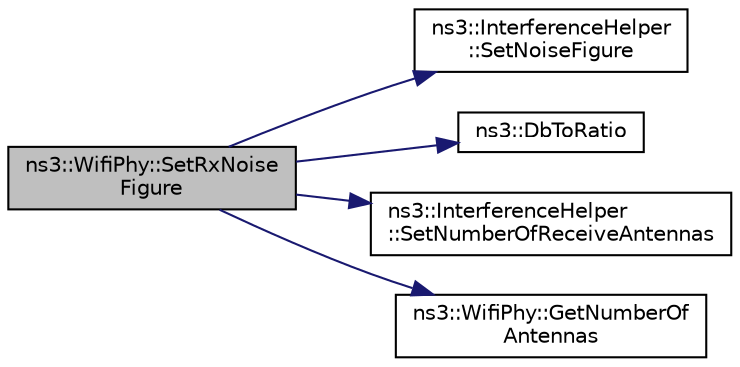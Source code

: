 digraph "ns3::WifiPhy::SetRxNoiseFigure"
{
  edge [fontname="Helvetica",fontsize="10",labelfontname="Helvetica",labelfontsize="10"];
  node [fontname="Helvetica",fontsize="10",shape=record];
  rankdir="LR";
  Node1 [label="ns3::WifiPhy::SetRxNoise\lFigure",height=0.2,width=0.4,color="black", fillcolor="grey75", style="filled", fontcolor="black"];
  Node1 -> Node2 [color="midnightblue",fontsize="10",style="solid"];
  Node2 [label="ns3::InterferenceHelper\l::SetNoiseFigure",height=0.2,width=0.4,color="black", fillcolor="white", style="filled",URL="$dc/d0f/classns3_1_1InterferenceHelper.html#a1af28f6f5d6efc23229e1d25d99c0e9e"];
  Node1 -> Node3 [color="midnightblue",fontsize="10",style="solid"];
  Node3 [label="ns3::DbToRatio",height=0.2,width=0.4,color="black", fillcolor="white", style="filled",URL="$d7/d2e/namespacens3.html#a9bcb737f8802285d6bf0581ce1812afd"];
  Node1 -> Node4 [color="midnightblue",fontsize="10",style="solid"];
  Node4 [label="ns3::InterferenceHelper\l::SetNumberOfReceiveAntennas",height=0.2,width=0.4,color="black", fillcolor="white", style="filled",URL="$dc/d0f/classns3_1_1InterferenceHelper.html#ae04257f3c9153258970ec7c96abf41ea"];
  Node1 -> Node5 [color="midnightblue",fontsize="10",style="solid"];
  Node5 [label="ns3::WifiPhy::GetNumberOf\lAntennas",height=0.2,width=0.4,color="black", fillcolor="white", style="filled",URL="$d6/d5a/classns3_1_1WifiPhy.html#ae23367ac8e1424724f95df441e0cd278"];
}

